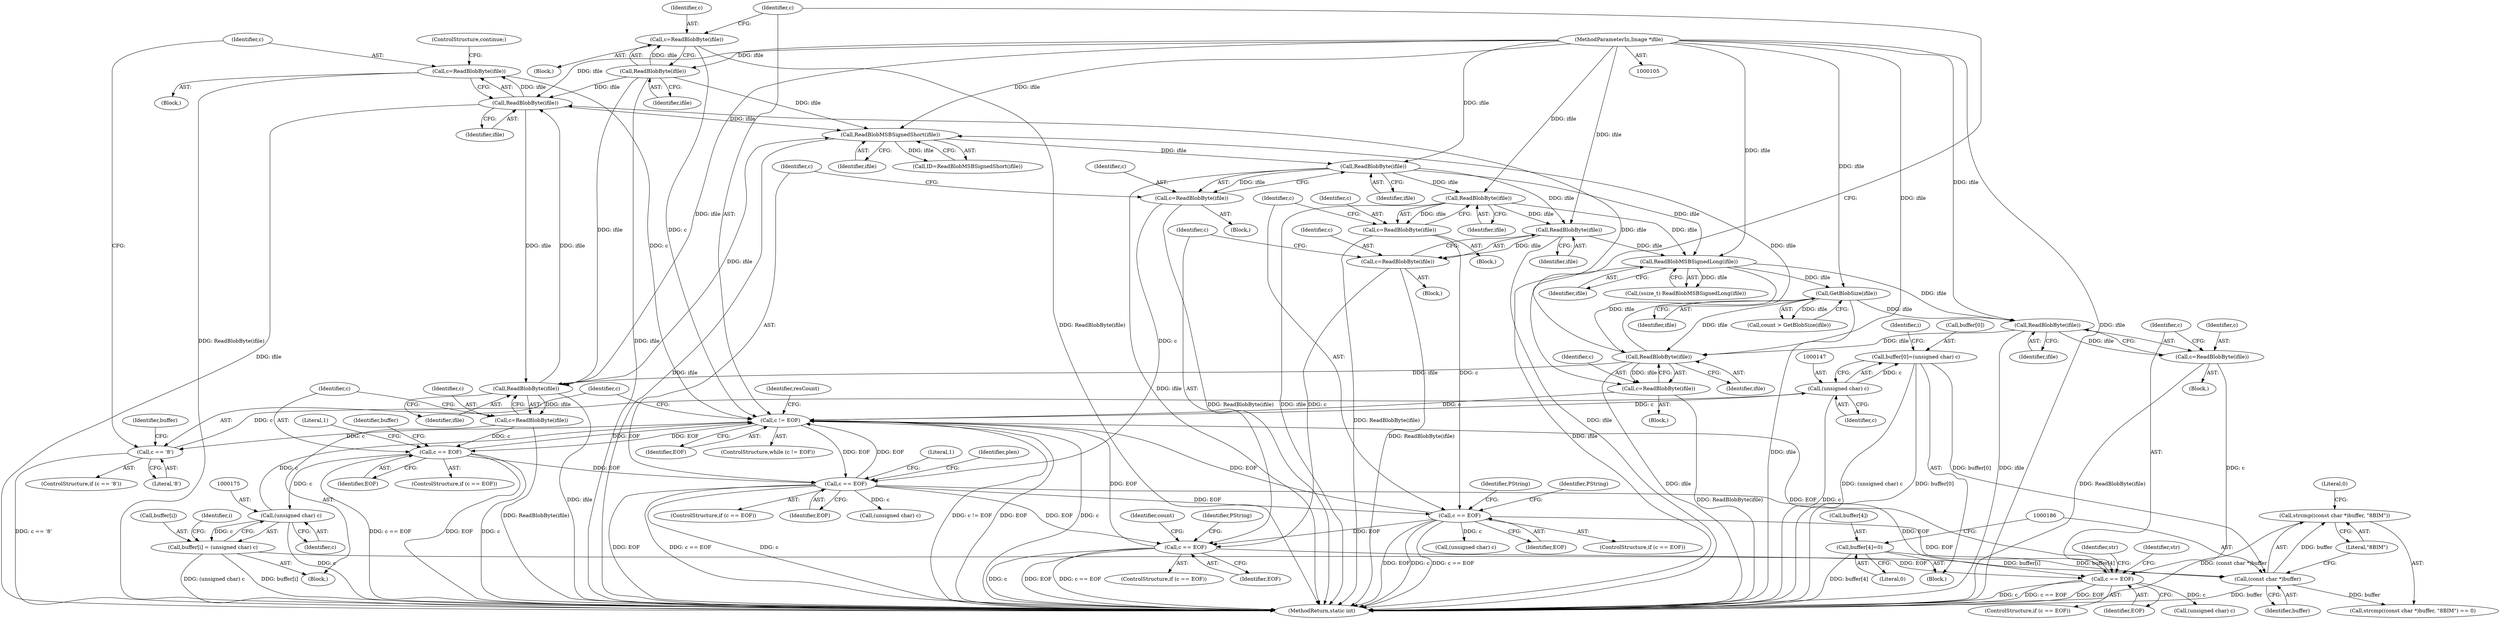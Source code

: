 digraph "0_ImageMagick_cb1214c124e1bd61f7dd551b94a794864861592e@API" {
"1000184" [label="(Call,strcmp((const char *)buffer, \"8BIM\"))"];
"1000185" [label="(Call,(const char *)buffer)"];
"1000177" [label="(Call,buffer[4]=0)"];
"1000142" [label="(Call,buffer[0]=(unsigned char) c)"];
"1000146" [label="(Call,(unsigned char) c)"];
"1000137" [label="(Call,c == '8')"];
"1000132" [label="(Call,c != EOF)"];
"1000127" [label="(Call,c=ReadBlobByte(ifile))"];
"1000129" [label="(Call,ReadBlobByte(ifile))"];
"1000106" [label="(MethodParameterIn,Image *ifile)"];
"1000486" [label="(Call,c=ReadBlobByte(ifile))"];
"1000488" [label="(Call,ReadBlobByte(ifile))"];
"1000330" [label="(Call,GetBlobSize(ifile))"];
"1000321" [label="(Call,ReadBlobMSBSignedLong(ifile))"];
"1000264" [label="(Call,ReadBlobByte(ifile))"];
"1000217" [label="(Call,ReadBlobByte(ifile))"];
"1000204" [label="(Call,ReadBlobMSBSignedShort(ifile))"];
"1000199" [label="(Call,ReadBlobByte(ifile))"];
"1000161" [label="(Call,ReadBlobByte(ifile))"];
"1000301" [label="(Call,ReadBlobByte(ifile))"];
"1000384" [label="(Call,ReadBlobByte(ifile))"];
"1000197" [label="(Call,c=ReadBlobByte(ifile))"];
"1000174" [label="(Call,(unsigned char) c)"];
"1000164" [label="(Call,c == EOF)"];
"1000159" [label="(Call,c=ReadBlobByte(ifile))"];
"1000387" [label="(Call,c == EOF)"];
"1000382" [label="(Call,c=ReadBlobByte(ifile))"];
"1000267" [label="(Call,c == EOF)"];
"1000262" [label="(Call,c=ReadBlobByte(ifile))"];
"1000220" [label="(Call,c == EOF)"];
"1000215" [label="(Call,c=ReadBlobByte(ifile))"];
"1000304" [label="(Call,c == EOF)"];
"1000299" [label="(Call,c=ReadBlobByte(ifile))"];
"1000170" [label="(Call,buffer[i] = (unsigned char) c)"];
"1000219" [label="(ControlStructure,if (c == EOF))"];
"1000487" [label="(Identifier,c)"];
"1000389" [label="(Identifier,EOF)"];
"1000129" [label="(Call,ReadBlobByte(ifile))"];
"1000264" [label="(Call,ReadBlobByte(ifile))"];
"1000202" [label="(Call,ID=ReadBlobMSBSignedShort(ifile))"];
"1000216" [label="(Identifier,c)"];
"1000160" [label="(Identifier,c)"];
"1000298" [label="(Block,)"];
"1000392" [label="(Identifier,str)"];
"1000132" [label="(Call,c != EOF)"];
"1000201" [label="(ControlStructure,continue;)"];
"1000263" [label="(Identifier,c)"];
"1000134" [label="(Identifier,EOF)"];
"1000174" [label="(Call,(unsigned char) c)"];
"1000302" [label="(Identifier,ifile)"];
"1000284" [label="(Call,(unsigned char) c)"];
"1000128" [label="(Identifier,c)"];
"1000272" [label="(Identifier,PString)"];
"1000177" [label="(Call,buffer[4]=0)"];
"1000138" [label="(Identifier,c)"];
"1000225" [label="(Literal,1)"];
"1000331" [label="(Identifier,ifile)"];
"1000489" [label="(Identifier,ifile)"];
"1000148" [label="(Identifier,c)"];
"1000151" [label="(Identifier,i)"];
"1000388" [label="(Identifier,c)"];
"1000306" [label="(Identifier,EOF)"];
"1000491" [label="(Identifier,resCount)"];
"1000142" [label="(Call,buffer[0]=(unsigned char) c)"];
"1000322" [label="(Identifier,ifile)"];
"1000269" [label="(Identifier,EOF)"];
"1000169" [label="(Literal,1)"];
"1000381" [label="(Block,)"];
"1000387" [label="(Call,c == EOF)"];
"1000172" [label="(Identifier,buffer)"];
"1000176" [label="(Identifier,c)"];
"1000301" [label="(Call,ReadBlobByte(ifile))"];
"1000382" [label="(Call,c=ReadBlobByte(ifile))"];
"1000486" [label="(Call,c=ReadBlobByte(ifile))"];
"1000166" [label="(Identifier,EOF)"];
"1000136" [label="(ControlStructure,if (c == '8'))"];
"1000299" [label="(Call,c=ReadBlobByte(ifile))"];
"1000133" [label="(Identifier,c)"];
"1000184" [label="(Call,strcmp((const char *)buffer, \"8BIM\"))"];
"1000318" [label="(Identifier,count)"];
"1000205" [label="(Identifier,ifile)"];
"1000197" [label="(Call,c=ReadBlobByte(ifile))"];
"1000108" [label="(Block,)"];
"1000305" [label="(Identifier,c)"];
"1000385" [label="(Identifier,ifile)"];
"1000217" [label="(Call,ReadBlobByte(ifile))"];
"1000183" [label="(Call,strcmp((const char *)buffer, \"8BIM\") == 0)"];
"1000267" [label="(Call,c == EOF)"];
"1000130" [label="(Identifier,ifile)"];
"1000158" [label="(Block,)"];
"1000165" [label="(Identifier,c)"];
"1000282" [label="(Identifier,PString)"];
"1000300" [label="(Identifier,c)"];
"1000159" [label="(Call,c=ReadBlobByte(ifile))"];
"1000162" [label="(Identifier,ifile)"];
"1000266" [label="(ControlStructure,if (c == EOF))"];
"1000328" [label="(Call,count > GetBlobSize(ifile))"];
"1000171" [label="(Call,buffer[i])"];
"1000144" [label="(Identifier,buffer)"];
"1000189" [label="(Literal,0)"];
"1000303" [label="(ControlStructure,if (c == EOF))"];
"1000215" [label="(Call,c=ReadBlobByte(ifile))"];
"1000384" [label="(Call,ReadBlobByte(ifile))"];
"1000222" [label="(Identifier,EOF)"];
"1000187" [label="(Identifier,buffer)"];
"1000227" [label="(Identifier,plen)"];
"1000319" [label="(Call,(ssize_t) ReadBlobMSBSignedLong(ifile))"];
"1000492" [label="(MethodReturn,static int)"];
"1000127" [label="(Call,c=ReadBlobByte(ifile))"];
"1000164" [label="(Call,c == EOF)"];
"1000204" [label="(Call,ReadBlobMSBSignedShort(ifile))"];
"1000137" [label="(Call,c == '8')"];
"1000140" [label="(Block,)"];
"1000221" [label="(Identifier,c)"];
"1000199" [label="(Call,ReadBlobByte(ifile))"];
"1000218" [label="(Identifier,ifile)"];
"1000386" [label="(ControlStructure,if (c == EOF))"];
"1000213" [label="(Block,)"];
"1000170" [label="(Call,buffer[i] = (unsigned char) c)"];
"1000139" [label="(Literal,'8')"];
"1000321" [label="(Call,ReadBlobMSBSignedLong(ifile))"];
"1000161" [label="(Call,ReadBlobByte(ifile))"];
"1000200" [label="(Identifier,ifile)"];
"1000163" [label="(ControlStructure,if (c == EOF))"];
"1000265" [label="(Identifier,ifile)"];
"1000268" [label="(Identifier,c)"];
"1000408" [label="(Identifier,str)"];
"1000106" [label="(MethodParameterIn,Image *ifile)"];
"1000488" [label="(Call,ReadBlobByte(ifile))"];
"1000262" [label="(Call,c=ReadBlobByte(ifile))"];
"1000143" [label="(Call,buffer[0])"];
"1000157" [label="(Identifier,i)"];
"1000220" [label="(Call,c == EOF)"];
"1000185" [label="(Call,(const char *)buffer)"];
"1000410" [label="(Call,(unsigned char) c)"];
"1000181" [label="(Literal,0)"];
"1000198" [label="(Identifier,c)"];
"1000135" [label="(Block,)"];
"1000383" [label="(Identifier,c)"];
"1000304" [label="(Call,c == EOF)"];
"1000188" [label="(Literal,\"8BIM\")"];
"1000196" [label="(Block,)"];
"1000228" [label="(Call,(unsigned char) c)"];
"1000330" [label="(Call,GetBlobSize(ifile))"];
"1000178" [label="(Call,buffer[4])"];
"1000261" [label="(Block,)"];
"1000131" [label="(ControlStructure,while (c != EOF))"];
"1000146" [label="(Call,(unsigned char) c)"];
"1000309" [label="(Identifier,PString)"];
"1000184" -> "1000183"  [label="AST: "];
"1000184" -> "1000188"  [label="CFG: "];
"1000185" -> "1000184"  [label="AST: "];
"1000188" -> "1000184"  [label="AST: "];
"1000189" -> "1000184"  [label="CFG: "];
"1000184" -> "1000492"  [label="DDG: (const char *)buffer"];
"1000185" -> "1000184"  [label="DDG: buffer"];
"1000185" -> "1000187"  [label="CFG: "];
"1000186" -> "1000185"  [label="AST: "];
"1000187" -> "1000185"  [label="AST: "];
"1000188" -> "1000185"  [label="CFG: "];
"1000185" -> "1000492"  [label="DDG: buffer"];
"1000185" -> "1000183"  [label="DDG: buffer"];
"1000177" -> "1000185"  [label="DDG: buffer[4]"];
"1000142" -> "1000185"  [label="DDG: buffer[0]"];
"1000170" -> "1000185"  [label="DDG: buffer[i]"];
"1000177" -> "1000140"  [label="AST: "];
"1000177" -> "1000181"  [label="CFG: "];
"1000178" -> "1000177"  [label="AST: "];
"1000181" -> "1000177"  [label="AST: "];
"1000186" -> "1000177"  [label="CFG: "];
"1000177" -> "1000492"  [label="DDG: buffer[4]"];
"1000142" -> "1000140"  [label="AST: "];
"1000142" -> "1000146"  [label="CFG: "];
"1000143" -> "1000142"  [label="AST: "];
"1000146" -> "1000142"  [label="AST: "];
"1000151" -> "1000142"  [label="CFG: "];
"1000142" -> "1000492"  [label="DDG: buffer[0]"];
"1000142" -> "1000492"  [label="DDG: (unsigned char) c"];
"1000146" -> "1000142"  [label="DDG: c"];
"1000146" -> "1000148"  [label="CFG: "];
"1000147" -> "1000146"  [label="AST: "];
"1000148" -> "1000146"  [label="AST: "];
"1000146" -> "1000492"  [label="DDG: c"];
"1000146" -> "1000132"  [label="DDG: c"];
"1000137" -> "1000146"  [label="DDG: c"];
"1000137" -> "1000136"  [label="AST: "];
"1000137" -> "1000139"  [label="CFG: "];
"1000138" -> "1000137"  [label="AST: "];
"1000139" -> "1000137"  [label="AST: "];
"1000144" -> "1000137"  [label="CFG: "];
"1000198" -> "1000137"  [label="CFG: "];
"1000137" -> "1000492"  [label="DDG: c == '8'"];
"1000132" -> "1000137"  [label="DDG: c"];
"1000132" -> "1000131"  [label="AST: "];
"1000132" -> "1000134"  [label="CFG: "];
"1000133" -> "1000132"  [label="AST: "];
"1000134" -> "1000132"  [label="AST: "];
"1000138" -> "1000132"  [label="CFG: "];
"1000491" -> "1000132"  [label="CFG: "];
"1000132" -> "1000492"  [label="DDG: c != EOF"];
"1000132" -> "1000492"  [label="DDG: EOF"];
"1000132" -> "1000492"  [label="DDG: c"];
"1000127" -> "1000132"  [label="DDG: c"];
"1000486" -> "1000132"  [label="DDG: c"];
"1000197" -> "1000132"  [label="DDG: c"];
"1000174" -> "1000132"  [label="DDG: c"];
"1000387" -> "1000132"  [label="DDG: EOF"];
"1000267" -> "1000132"  [label="DDG: EOF"];
"1000164" -> "1000132"  [label="DDG: EOF"];
"1000220" -> "1000132"  [label="DDG: EOF"];
"1000304" -> "1000132"  [label="DDG: EOF"];
"1000132" -> "1000164"  [label="DDG: EOF"];
"1000132" -> "1000220"  [label="DDG: EOF"];
"1000127" -> "1000108"  [label="AST: "];
"1000127" -> "1000129"  [label="CFG: "];
"1000128" -> "1000127"  [label="AST: "];
"1000129" -> "1000127"  [label="AST: "];
"1000133" -> "1000127"  [label="CFG: "];
"1000127" -> "1000492"  [label="DDG: ReadBlobByte(ifile)"];
"1000129" -> "1000127"  [label="DDG: ifile"];
"1000129" -> "1000130"  [label="CFG: "];
"1000130" -> "1000129"  [label="AST: "];
"1000129" -> "1000492"  [label="DDG: ifile"];
"1000106" -> "1000129"  [label="DDG: ifile"];
"1000129" -> "1000161"  [label="DDG: ifile"];
"1000129" -> "1000199"  [label="DDG: ifile"];
"1000129" -> "1000204"  [label="DDG: ifile"];
"1000106" -> "1000105"  [label="AST: "];
"1000106" -> "1000492"  [label="DDG: ifile"];
"1000106" -> "1000161"  [label="DDG: ifile"];
"1000106" -> "1000199"  [label="DDG: ifile"];
"1000106" -> "1000204"  [label="DDG: ifile"];
"1000106" -> "1000217"  [label="DDG: ifile"];
"1000106" -> "1000264"  [label="DDG: ifile"];
"1000106" -> "1000301"  [label="DDG: ifile"];
"1000106" -> "1000321"  [label="DDG: ifile"];
"1000106" -> "1000330"  [label="DDG: ifile"];
"1000106" -> "1000384"  [label="DDG: ifile"];
"1000106" -> "1000488"  [label="DDG: ifile"];
"1000486" -> "1000135"  [label="AST: "];
"1000486" -> "1000488"  [label="CFG: "];
"1000487" -> "1000486"  [label="AST: "];
"1000488" -> "1000486"  [label="AST: "];
"1000133" -> "1000486"  [label="CFG: "];
"1000486" -> "1000492"  [label="DDG: ReadBlobByte(ifile)"];
"1000488" -> "1000486"  [label="DDG: ifile"];
"1000488" -> "1000489"  [label="CFG: "];
"1000489" -> "1000488"  [label="AST: "];
"1000488" -> "1000492"  [label="DDG: ifile"];
"1000488" -> "1000161"  [label="DDG: ifile"];
"1000488" -> "1000199"  [label="DDG: ifile"];
"1000488" -> "1000204"  [label="DDG: ifile"];
"1000330" -> "1000488"  [label="DDG: ifile"];
"1000321" -> "1000488"  [label="DDG: ifile"];
"1000384" -> "1000488"  [label="DDG: ifile"];
"1000330" -> "1000328"  [label="AST: "];
"1000330" -> "1000331"  [label="CFG: "];
"1000331" -> "1000330"  [label="AST: "];
"1000328" -> "1000330"  [label="CFG: "];
"1000330" -> "1000492"  [label="DDG: ifile"];
"1000330" -> "1000328"  [label="DDG: ifile"];
"1000321" -> "1000330"  [label="DDG: ifile"];
"1000330" -> "1000384"  [label="DDG: ifile"];
"1000321" -> "1000319"  [label="AST: "];
"1000321" -> "1000322"  [label="CFG: "];
"1000322" -> "1000321"  [label="AST: "];
"1000319" -> "1000321"  [label="CFG: "];
"1000321" -> "1000492"  [label="DDG: ifile"];
"1000321" -> "1000319"  [label="DDG: ifile"];
"1000264" -> "1000321"  [label="DDG: ifile"];
"1000217" -> "1000321"  [label="DDG: ifile"];
"1000301" -> "1000321"  [label="DDG: ifile"];
"1000321" -> "1000384"  [label="DDG: ifile"];
"1000264" -> "1000262"  [label="AST: "];
"1000264" -> "1000265"  [label="CFG: "];
"1000265" -> "1000264"  [label="AST: "];
"1000262" -> "1000264"  [label="CFG: "];
"1000264" -> "1000492"  [label="DDG: ifile"];
"1000264" -> "1000262"  [label="DDG: ifile"];
"1000217" -> "1000264"  [label="DDG: ifile"];
"1000264" -> "1000301"  [label="DDG: ifile"];
"1000217" -> "1000215"  [label="AST: "];
"1000217" -> "1000218"  [label="CFG: "];
"1000218" -> "1000217"  [label="AST: "];
"1000215" -> "1000217"  [label="CFG: "];
"1000217" -> "1000492"  [label="DDG: ifile"];
"1000217" -> "1000215"  [label="DDG: ifile"];
"1000204" -> "1000217"  [label="DDG: ifile"];
"1000217" -> "1000301"  [label="DDG: ifile"];
"1000204" -> "1000202"  [label="AST: "];
"1000204" -> "1000205"  [label="CFG: "];
"1000205" -> "1000204"  [label="AST: "];
"1000202" -> "1000204"  [label="CFG: "];
"1000204" -> "1000492"  [label="DDG: ifile"];
"1000204" -> "1000202"  [label="DDG: ifile"];
"1000199" -> "1000204"  [label="DDG: ifile"];
"1000161" -> "1000204"  [label="DDG: ifile"];
"1000199" -> "1000197"  [label="AST: "];
"1000199" -> "1000200"  [label="CFG: "];
"1000200" -> "1000199"  [label="AST: "];
"1000197" -> "1000199"  [label="CFG: "];
"1000199" -> "1000492"  [label="DDG: ifile"];
"1000199" -> "1000161"  [label="DDG: ifile"];
"1000199" -> "1000197"  [label="DDG: ifile"];
"1000161" -> "1000199"  [label="DDG: ifile"];
"1000161" -> "1000159"  [label="AST: "];
"1000161" -> "1000162"  [label="CFG: "];
"1000162" -> "1000161"  [label="AST: "];
"1000159" -> "1000161"  [label="CFG: "];
"1000161" -> "1000492"  [label="DDG: ifile"];
"1000161" -> "1000159"  [label="DDG: ifile"];
"1000301" -> "1000299"  [label="AST: "];
"1000301" -> "1000302"  [label="CFG: "];
"1000302" -> "1000301"  [label="AST: "];
"1000299" -> "1000301"  [label="CFG: "];
"1000301" -> "1000492"  [label="DDG: ifile"];
"1000301" -> "1000299"  [label="DDG: ifile"];
"1000384" -> "1000382"  [label="AST: "];
"1000384" -> "1000385"  [label="CFG: "];
"1000385" -> "1000384"  [label="AST: "];
"1000382" -> "1000384"  [label="CFG: "];
"1000384" -> "1000492"  [label="DDG: ifile"];
"1000384" -> "1000382"  [label="DDG: ifile"];
"1000197" -> "1000196"  [label="AST: "];
"1000198" -> "1000197"  [label="AST: "];
"1000201" -> "1000197"  [label="CFG: "];
"1000197" -> "1000492"  [label="DDG: ReadBlobByte(ifile)"];
"1000174" -> "1000170"  [label="AST: "];
"1000174" -> "1000176"  [label="CFG: "];
"1000175" -> "1000174"  [label="AST: "];
"1000176" -> "1000174"  [label="AST: "];
"1000170" -> "1000174"  [label="CFG: "];
"1000174" -> "1000492"  [label="DDG: c"];
"1000174" -> "1000170"  [label="DDG: c"];
"1000164" -> "1000174"  [label="DDG: c"];
"1000164" -> "1000163"  [label="AST: "];
"1000164" -> "1000166"  [label="CFG: "];
"1000165" -> "1000164"  [label="AST: "];
"1000166" -> "1000164"  [label="AST: "];
"1000169" -> "1000164"  [label="CFG: "];
"1000172" -> "1000164"  [label="CFG: "];
"1000164" -> "1000492"  [label="DDG: c == EOF"];
"1000164" -> "1000492"  [label="DDG: EOF"];
"1000164" -> "1000492"  [label="DDG: c"];
"1000159" -> "1000164"  [label="DDG: c"];
"1000164" -> "1000220"  [label="DDG: EOF"];
"1000159" -> "1000158"  [label="AST: "];
"1000160" -> "1000159"  [label="AST: "];
"1000165" -> "1000159"  [label="CFG: "];
"1000159" -> "1000492"  [label="DDG: ReadBlobByte(ifile)"];
"1000387" -> "1000386"  [label="AST: "];
"1000387" -> "1000389"  [label="CFG: "];
"1000388" -> "1000387"  [label="AST: "];
"1000389" -> "1000387"  [label="AST: "];
"1000392" -> "1000387"  [label="CFG: "];
"1000408" -> "1000387"  [label="CFG: "];
"1000387" -> "1000492"  [label="DDG: EOF"];
"1000387" -> "1000492"  [label="DDG: c"];
"1000387" -> "1000492"  [label="DDG: c == EOF"];
"1000382" -> "1000387"  [label="DDG: c"];
"1000267" -> "1000387"  [label="DDG: EOF"];
"1000220" -> "1000387"  [label="DDG: EOF"];
"1000304" -> "1000387"  [label="DDG: EOF"];
"1000387" -> "1000410"  [label="DDG: c"];
"1000382" -> "1000381"  [label="AST: "];
"1000383" -> "1000382"  [label="AST: "];
"1000388" -> "1000382"  [label="CFG: "];
"1000382" -> "1000492"  [label="DDG: ReadBlobByte(ifile)"];
"1000267" -> "1000266"  [label="AST: "];
"1000267" -> "1000269"  [label="CFG: "];
"1000268" -> "1000267"  [label="AST: "];
"1000269" -> "1000267"  [label="AST: "];
"1000272" -> "1000267"  [label="CFG: "];
"1000282" -> "1000267"  [label="CFG: "];
"1000267" -> "1000492"  [label="DDG: EOF"];
"1000267" -> "1000492"  [label="DDG: c"];
"1000267" -> "1000492"  [label="DDG: c == EOF"];
"1000262" -> "1000267"  [label="DDG: c"];
"1000220" -> "1000267"  [label="DDG: EOF"];
"1000267" -> "1000284"  [label="DDG: c"];
"1000267" -> "1000304"  [label="DDG: EOF"];
"1000262" -> "1000261"  [label="AST: "];
"1000263" -> "1000262"  [label="AST: "];
"1000268" -> "1000262"  [label="CFG: "];
"1000262" -> "1000492"  [label="DDG: ReadBlobByte(ifile)"];
"1000220" -> "1000219"  [label="AST: "];
"1000220" -> "1000222"  [label="CFG: "];
"1000221" -> "1000220"  [label="AST: "];
"1000222" -> "1000220"  [label="AST: "];
"1000225" -> "1000220"  [label="CFG: "];
"1000227" -> "1000220"  [label="CFG: "];
"1000220" -> "1000492"  [label="DDG: c"];
"1000220" -> "1000492"  [label="DDG: EOF"];
"1000220" -> "1000492"  [label="DDG: c == EOF"];
"1000215" -> "1000220"  [label="DDG: c"];
"1000220" -> "1000228"  [label="DDG: c"];
"1000220" -> "1000304"  [label="DDG: EOF"];
"1000215" -> "1000213"  [label="AST: "];
"1000216" -> "1000215"  [label="AST: "];
"1000221" -> "1000215"  [label="CFG: "];
"1000215" -> "1000492"  [label="DDG: ReadBlobByte(ifile)"];
"1000304" -> "1000303"  [label="AST: "];
"1000304" -> "1000306"  [label="CFG: "];
"1000305" -> "1000304"  [label="AST: "];
"1000306" -> "1000304"  [label="AST: "];
"1000309" -> "1000304"  [label="CFG: "];
"1000318" -> "1000304"  [label="CFG: "];
"1000304" -> "1000492"  [label="DDG: c == EOF"];
"1000304" -> "1000492"  [label="DDG: c"];
"1000304" -> "1000492"  [label="DDG: EOF"];
"1000299" -> "1000304"  [label="DDG: c"];
"1000299" -> "1000298"  [label="AST: "];
"1000300" -> "1000299"  [label="AST: "];
"1000305" -> "1000299"  [label="CFG: "];
"1000299" -> "1000492"  [label="DDG: ReadBlobByte(ifile)"];
"1000170" -> "1000158"  [label="AST: "];
"1000171" -> "1000170"  [label="AST: "];
"1000157" -> "1000170"  [label="CFG: "];
"1000170" -> "1000492"  [label="DDG: buffer[i]"];
"1000170" -> "1000492"  [label="DDG: (unsigned char) c"];
}
